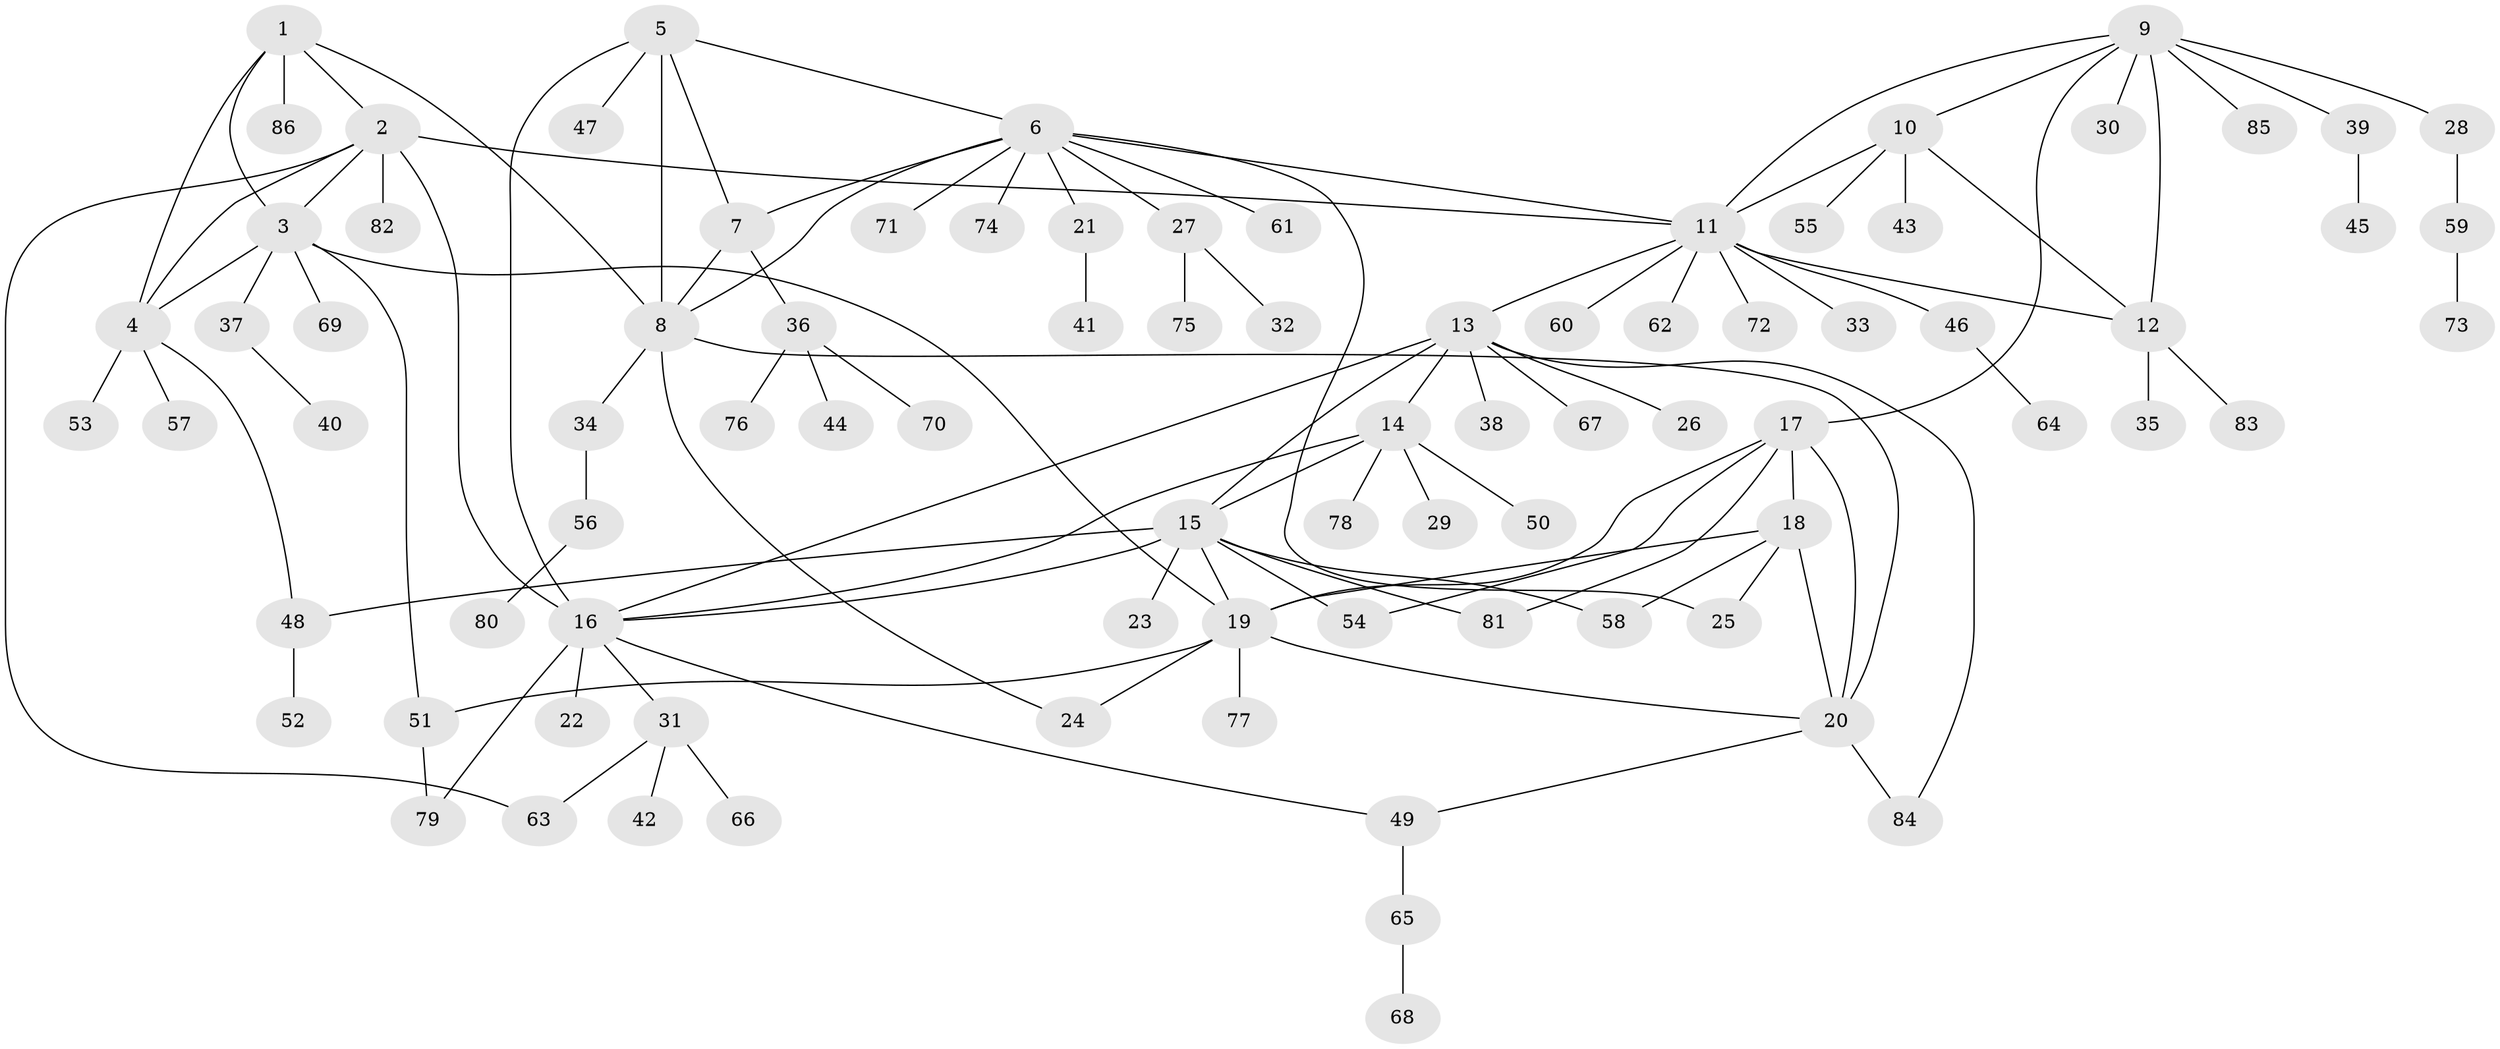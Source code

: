 // Generated by graph-tools (version 1.1) at 2025/11/02/27/25 16:11:34]
// undirected, 86 vertices, 117 edges
graph export_dot {
graph [start="1"]
  node [color=gray90,style=filled];
  1;
  2;
  3;
  4;
  5;
  6;
  7;
  8;
  9;
  10;
  11;
  12;
  13;
  14;
  15;
  16;
  17;
  18;
  19;
  20;
  21;
  22;
  23;
  24;
  25;
  26;
  27;
  28;
  29;
  30;
  31;
  32;
  33;
  34;
  35;
  36;
  37;
  38;
  39;
  40;
  41;
  42;
  43;
  44;
  45;
  46;
  47;
  48;
  49;
  50;
  51;
  52;
  53;
  54;
  55;
  56;
  57;
  58;
  59;
  60;
  61;
  62;
  63;
  64;
  65;
  66;
  67;
  68;
  69;
  70;
  71;
  72;
  73;
  74;
  75;
  76;
  77;
  78;
  79;
  80;
  81;
  82;
  83;
  84;
  85;
  86;
  1 -- 2;
  1 -- 3;
  1 -- 4;
  1 -- 8;
  1 -- 86;
  2 -- 3;
  2 -- 4;
  2 -- 11;
  2 -- 16;
  2 -- 63;
  2 -- 82;
  3 -- 4;
  3 -- 19;
  3 -- 37;
  3 -- 51;
  3 -- 69;
  4 -- 48;
  4 -- 53;
  4 -- 57;
  5 -- 6;
  5 -- 7;
  5 -- 8;
  5 -- 16;
  5 -- 47;
  6 -- 7;
  6 -- 8;
  6 -- 11;
  6 -- 21;
  6 -- 25;
  6 -- 27;
  6 -- 61;
  6 -- 71;
  6 -- 74;
  7 -- 8;
  7 -- 36;
  8 -- 20;
  8 -- 24;
  8 -- 34;
  9 -- 10;
  9 -- 11;
  9 -- 12;
  9 -- 17;
  9 -- 28;
  9 -- 30;
  9 -- 39;
  9 -- 85;
  10 -- 11;
  10 -- 12;
  10 -- 43;
  10 -- 55;
  11 -- 12;
  11 -- 13;
  11 -- 33;
  11 -- 46;
  11 -- 60;
  11 -- 62;
  11 -- 72;
  12 -- 35;
  12 -- 83;
  13 -- 14;
  13 -- 15;
  13 -- 16;
  13 -- 26;
  13 -- 38;
  13 -- 67;
  13 -- 84;
  14 -- 15;
  14 -- 16;
  14 -- 29;
  14 -- 50;
  14 -- 78;
  15 -- 16;
  15 -- 19;
  15 -- 23;
  15 -- 48;
  15 -- 54;
  15 -- 58;
  15 -- 81;
  16 -- 22;
  16 -- 31;
  16 -- 49;
  16 -- 79;
  17 -- 18;
  17 -- 19;
  17 -- 20;
  17 -- 54;
  17 -- 81;
  18 -- 19;
  18 -- 20;
  18 -- 25;
  18 -- 58;
  19 -- 20;
  19 -- 24;
  19 -- 51;
  19 -- 77;
  20 -- 49;
  20 -- 84;
  21 -- 41;
  27 -- 32;
  27 -- 75;
  28 -- 59;
  31 -- 42;
  31 -- 63;
  31 -- 66;
  34 -- 56;
  36 -- 44;
  36 -- 70;
  36 -- 76;
  37 -- 40;
  39 -- 45;
  46 -- 64;
  48 -- 52;
  49 -- 65;
  51 -- 79;
  56 -- 80;
  59 -- 73;
  65 -- 68;
}
